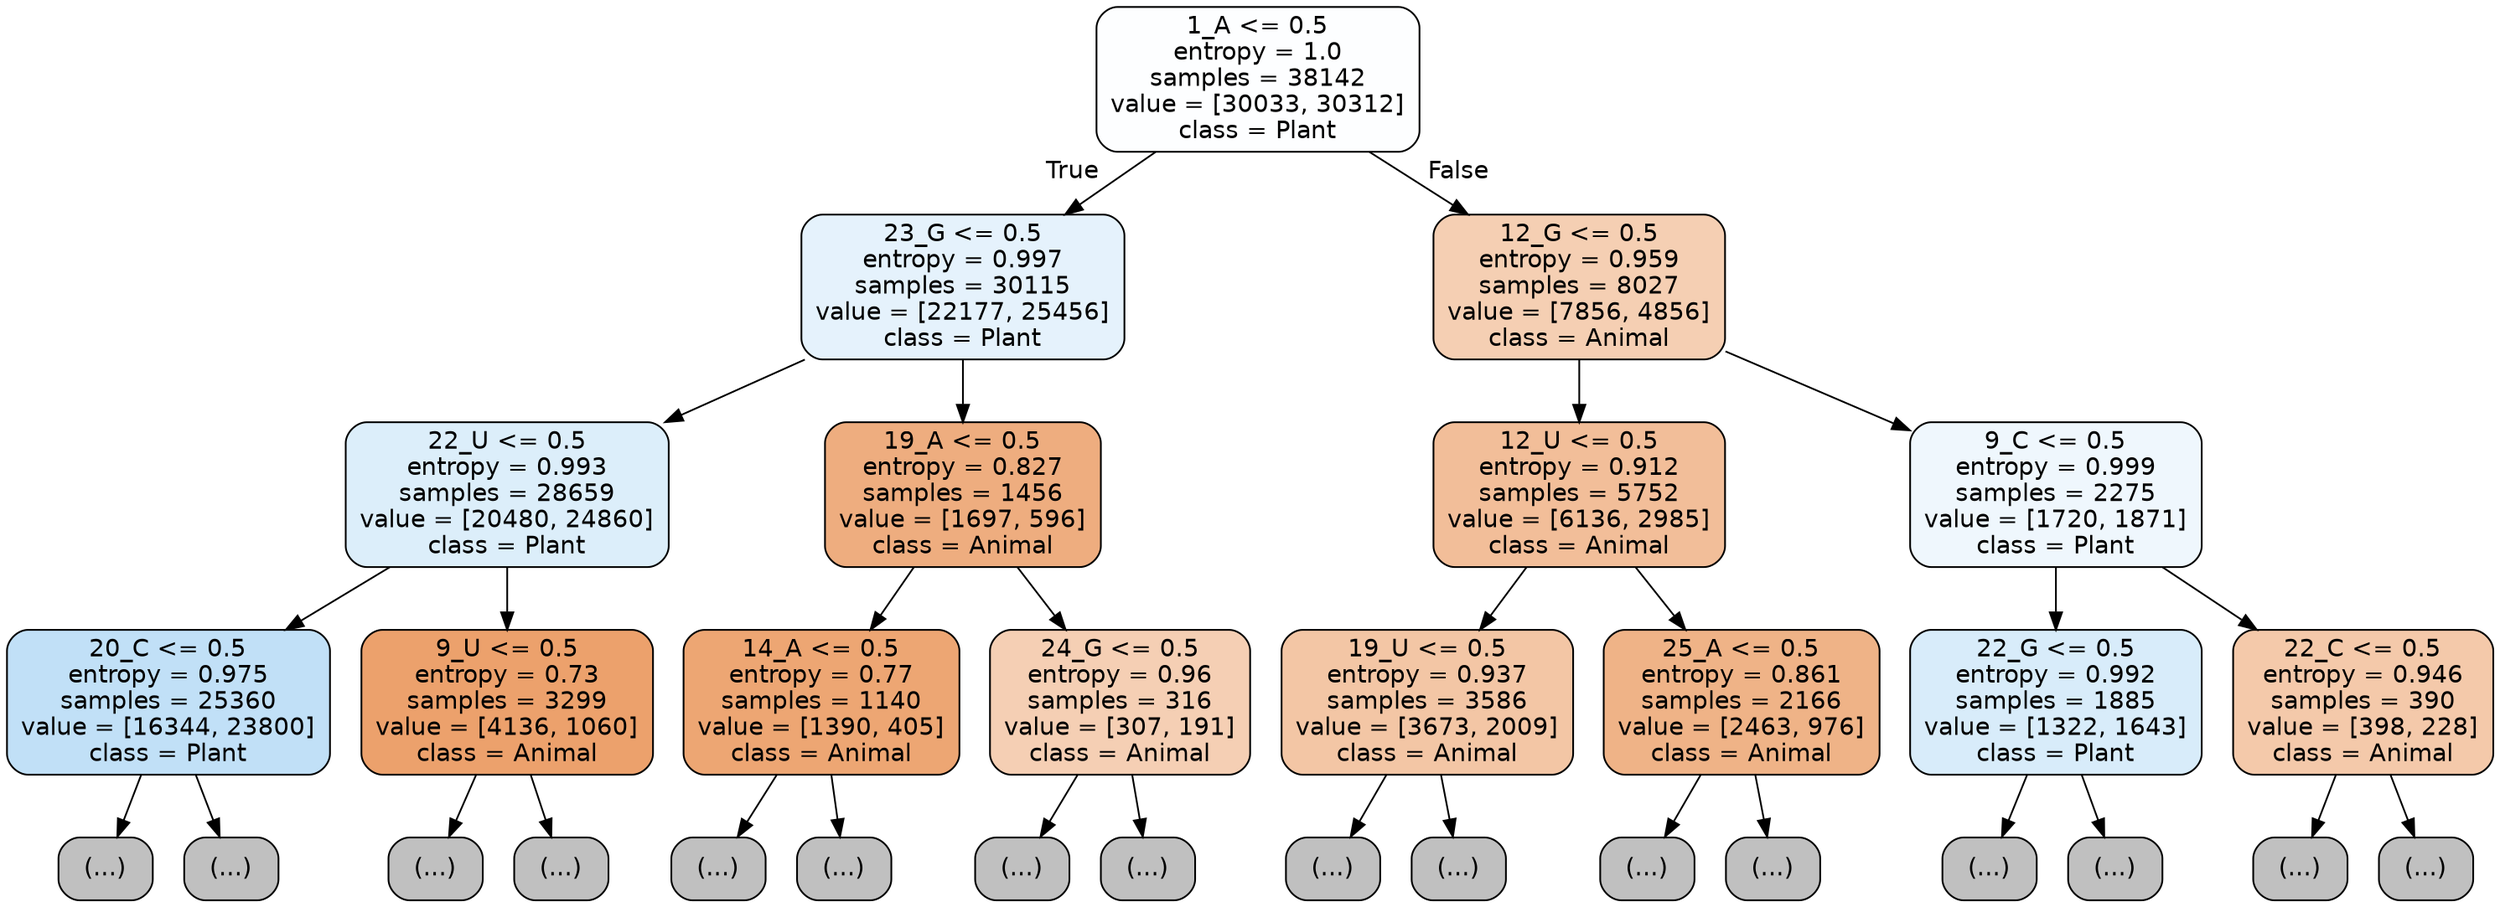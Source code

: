 digraph Tree {
node [shape=box, style="filled, rounded", color="black", fontname="helvetica"] ;
edge [fontname="helvetica"] ;
0 [label="1_A <= 0.5\nentropy = 1.0\nsamples = 38142\nvalue = [30033, 30312]\nclass = Plant", fillcolor="#fdfeff"] ;
1 [label="23_G <= 0.5\nentropy = 0.997\nsamples = 30115\nvalue = [22177, 25456]\nclass = Plant", fillcolor="#e5f2fc"] ;
0 -> 1 [labeldistance=2.5, labelangle=45, headlabel="True"] ;
2 [label="22_U <= 0.5\nentropy = 0.993\nsamples = 28659\nvalue = [20480, 24860]\nclass = Plant", fillcolor="#dceefa"] ;
1 -> 2 ;
3 [label="20_C <= 0.5\nentropy = 0.975\nsamples = 25360\nvalue = [16344, 23800]\nclass = Plant", fillcolor="#c1e0f7"] ;
2 -> 3 ;
4 [label="(...)", fillcolor="#C0C0C0"] ;
3 -> 4 ;
8103 [label="(...)", fillcolor="#C0C0C0"] ;
3 -> 8103 ;
10850 [label="9_U <= 0.5\nentropy = 0.73\nsamples = 3299\nvalue = [4136, 1060]\nclass = Animal", fillcolor="#eca16c"] ;
2 -> 10850 ;
10851 [label="(...)", fillcolor="#C0C0C0"] ;
10850 -> 10851 ;
11816 [label="(...)", fillcolor="#C0C0C0"] ;
10850 -> 11816 ;
12193 [label="19_A <= 0.5\nentropy = 0.827\nsamples = 1456\nvalue = [1697, 596]\nclass = Animal", fillcolor="#eead7f"] ;
1 -> 12193 ;
12194 [label="14_A <= 0.5\nentropy = 0.77\nsamples = 1140\nvalue = [1390, 405]\nclass = Animal", fillcolor="#eda673"] ;
12193 -> 12194 ;
12195 [label="(...)", fillcolor="#C0C0C0"] ;
12194 -> 12195 ;
12520 [label="(...)", fillcolor="#C0C0C0"] ;
12194 -> 12520 ;
12633 [label="24_G <= 0.5\nentropy = 0.96\nsamples = 316\nvalue = [307, 191]\nclass = Animal", fillcolor="#f5cfb4"] ;
12193 -> 12633 ;
12634 [label="(...)", fillcolor="#C0C0C0"] ;
12633 -> 12634 ;
12745 [label="(...)", fillcolor="#C0C0C0"] ;
12633 -> 12745 ;
12766 [label="12_G <= 0.5\nentropy = 0.959\nsamples = 8027\nvalue = [7856, 4856]\nclass = Animal", fillcolor="#f5cfb3"] ;
0 -> 12766 [labeldistance=2.5, labelangle=-45, headlabel="False"] ;
12767 [label="12_U <= 0.5\nentropy = 0.912\nsamples = 5752\nvalue = [6136, 2985]\nclass = Animal", fillcolor="#f2be99"] ;
12766 -> 12767 ;
12768 [label="19_U <= 0.5\nentropy = 0.937\nsamples = 3586\nvalue = [3673, 2009]\nclass = Animal", fillcolor="#f3c6a5"] ;
12767 -> 12768 ;
12769 [label="(...)", fillcolor="#C0C0C0"] ;
12768 -> 12769 ;
14106 [label="(...)", fillcolor="#C0C0C0"] ;
12768 -> 14106 ;
14579 [label="25_A <= 0.5\nentropy = 0.861\nsamples = 2166\nvalue = [2463, 976]\nclass = Animal", fillcolor="#efb387"] ;
12767 -> 14579 ;
14580 [label="(...)", fillcolor="#C0C0C0"] ;
14579 -> 14580 ;
15677 [label="(...)", fillcolor="#C0C0C0"] ;
14579 -> 15677 ;
15684 [label="9_C <= 0.5\nentropy = 0.999\nsamples = 2275\nvalue = [1720, 1871]\nclass = Plant", fillcolor="#eff7fd"] ;
12766 -> 15684 ;
15685 [label="22_G <= 0.5\nentropy = 0.992\nsamples = 1885\nvalue = [1322, 1643]\nclass = Plant", fillcolor="#d8ecfa"] ;
15684 -> 15685 ;
15686 [label="(...)", fillcolor="#C0C0C0"] ;
15685 -> 15686 ;
16369 [label="(...)", fillcolor="#C0C0C0"] ;
15685 -> 16369 ;
16466 [label="22_C <= 0.5\nentropy = 0.946\nsamples = 390\nvalue = [398, 228]\nclass = Animal", fillcolor="#f4c9aa"] ;
15684 -> 16466 ;
16467 [label="(...)", fillcolor="#C0C0C0"] ;
16466 -> 16467 ;
16680 [label="(...)", fillcolor="#C0C0C0"] ;
16466 -> 16680 ;
}